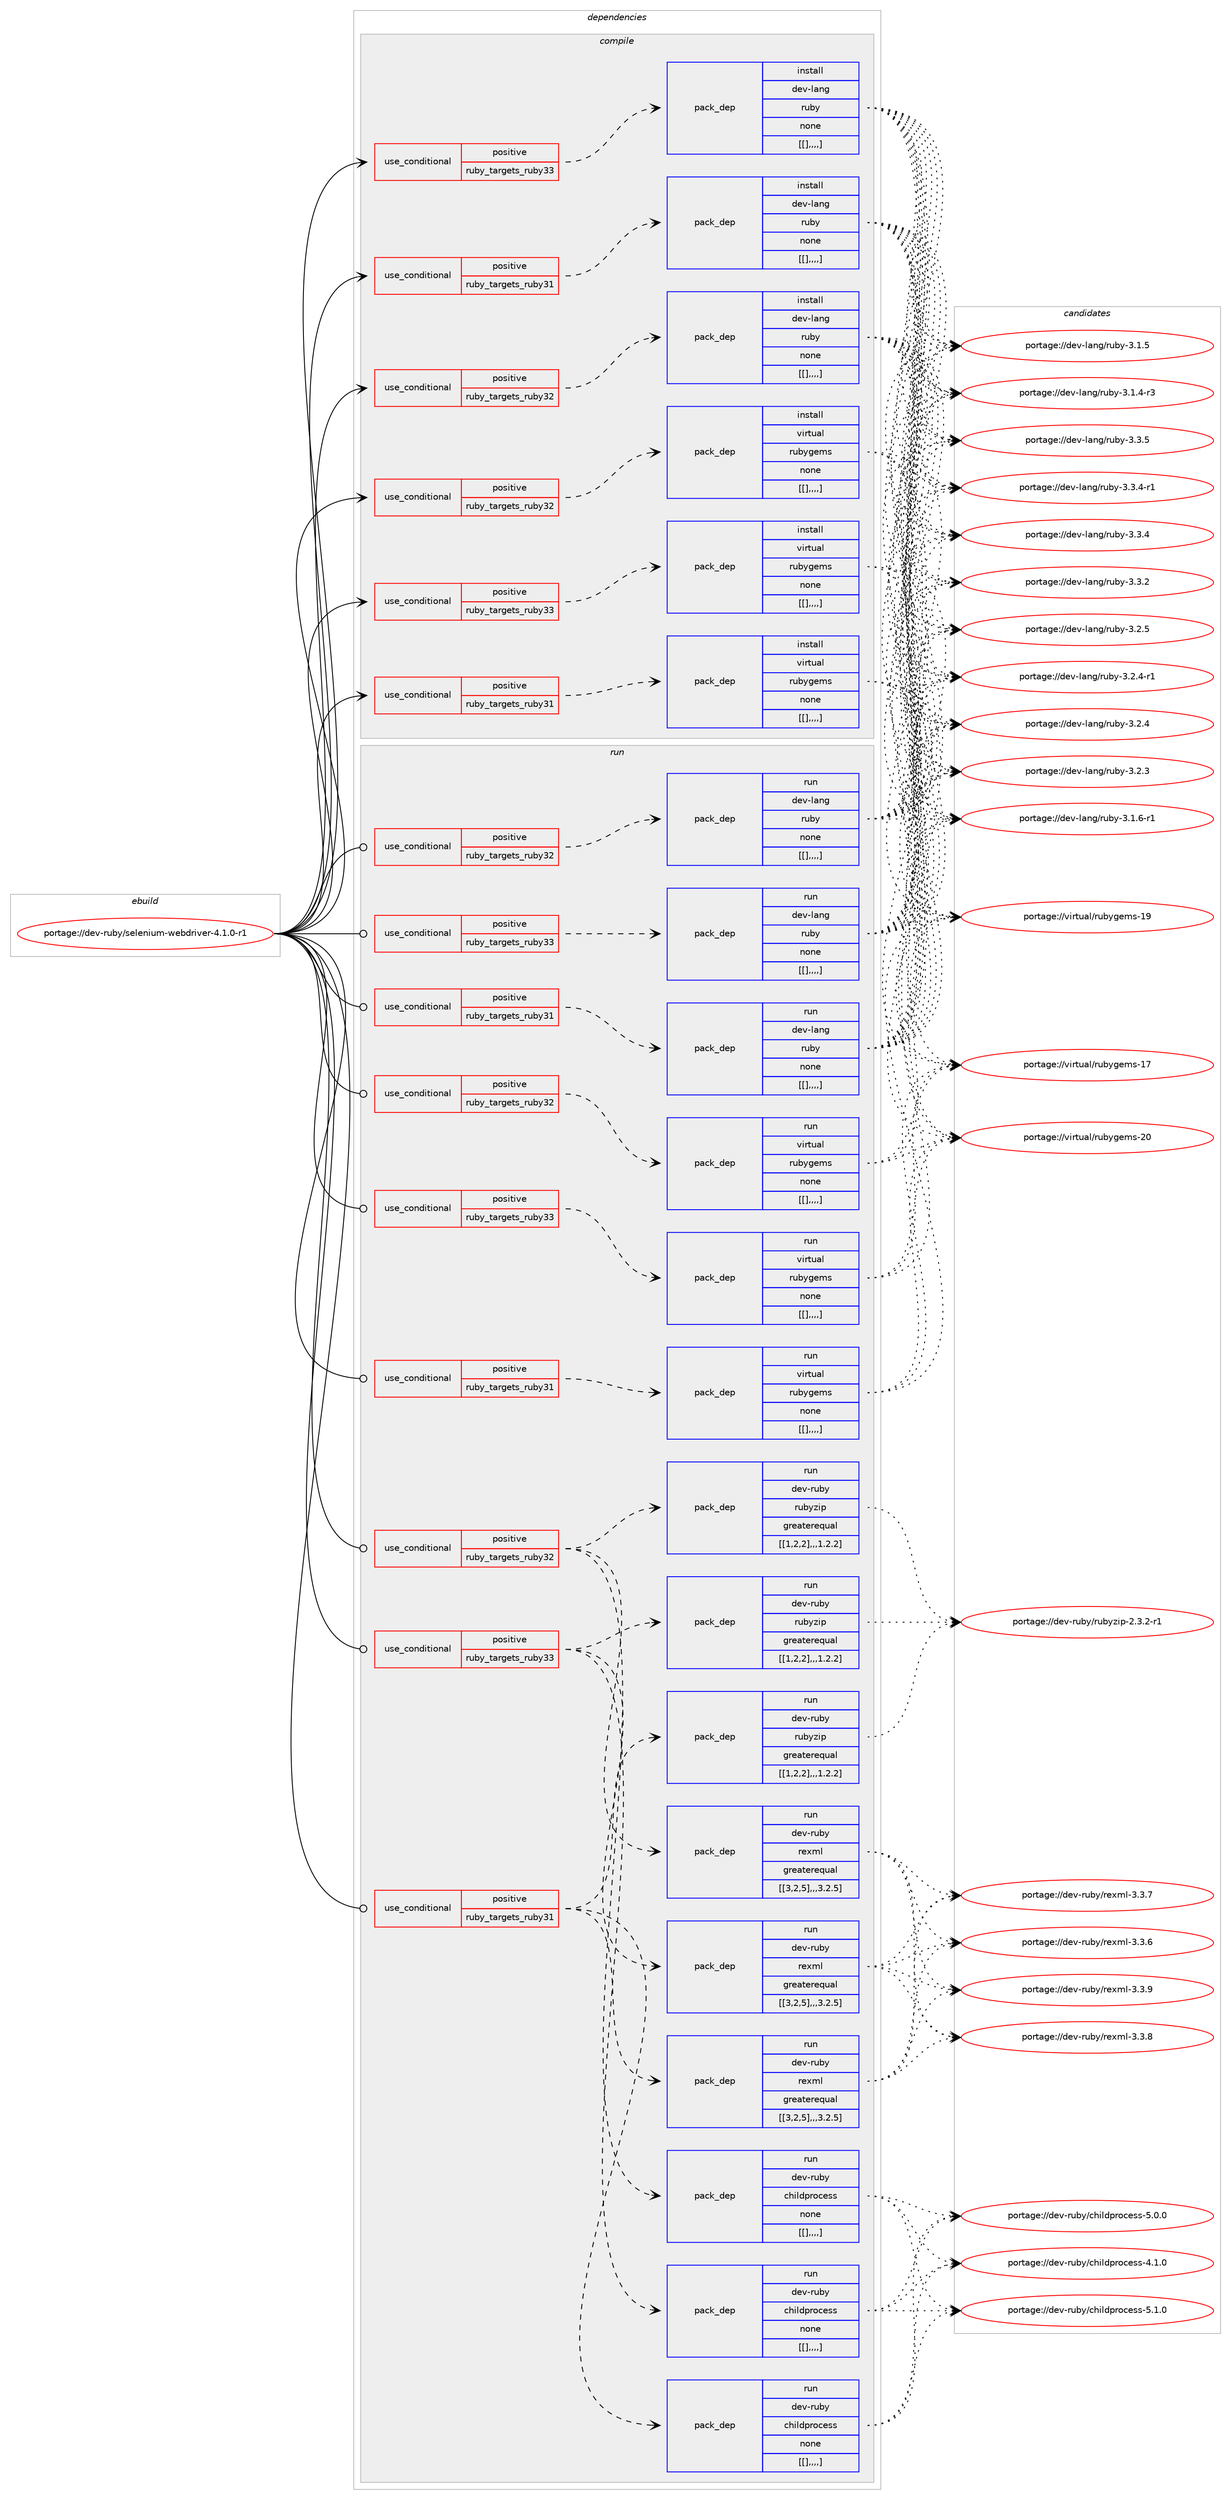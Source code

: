 digraph prolog {

# *************
# Graph options
# *************

newrank=true;
concentrate=true;
compound=true;
graph [rankdir=LR,fontname=Helvetica,fontsize=10,ranksep=1.5];#, ranksep=2.5, nodesep=0.2];
edge  [arrowhead=vee];
node  [fontname=Helvetica,fontsize=10];

# **********
# The ebuild
# **********

subgraph cluster_leftcol {
color=gray;
label=<<i>ebuild</i>>;
id [label="portage://dev-ruby/selenium-webdriver-4.1.0-r1", color=red, width=4, href="../dev-ruby/selenium-webdriver-4.1.0-r1.svg"];
}

# ****************
# The dependencies
# ****************

subgraph cluster_midcol {
color=gray;
label=<<i>dependencies</i>>;
subgraph cluster_compile {
fillcolor="#eeeeee";
style=filled;
label=<<i>compile</i>>;
subgraph cond60568 {
dependency213787 [label=<<TABLE BORDER="0" CELLBORDER="1" CELLSPACING="0" CELLPADDING="4"><TR><TD ROWSPAN="3" CELLPADDING="10">use_conditional</TD></TR><TR><TD>positive</TD></TR><TR><TD>ruby_targets_ruby31</TD></TR></TABLE>>, shape=none, color=red];
subgraph pack151719 {
dependency213815 [label=<<TABLE BORDER="0" CELLBORDER="1" CELLSPACING="0" CELLPADDING="4" WIDTH="220"><TR><TD ROWSPAN="6" CELLPADDING="30">pack_dep</TD></TR><TR><TD WIDTH="110">install</TD></TR><TR><TD>dev-lang</TD></TR><TR><TD>ruby</TD></TR><TR><TD>none</TD></TR><TR><TD>[[],,,,]</TD></TR></TABLE>>, shape=none, color=blue];
}
dependency213787:e -> dependency213815:w [weight=20,style="dashed",arrowhead="vee"];
}
id:e -> dependency213787:w [weight=20,style="solid",arrowhead="vee"];
subgraph cond60622 {
dependency213841 [label=<<TABLE BORDER="0" CELLBORDER="1" CELLSPACING="0" CELLPADDING="4"><TR><TD ROWSPAN="3" CELLPADDING="10">use_conditional</TD></TR><TR><TD>positive</TD></TR><TR><TD>ruby_targets_ruby31</TD></TR></TABLE>>, shape=none, color=red];
subgraph pack151753 {
dependency213873 [label=<<TABLE BORDER="0" CELLBORDER="1" CELLSPACING="0" CELLPADDING="4" WIDTH="220"><TR><TD ROWSPAN="6" CELLPADDING="30">pack_dep</TD></TR><TR><TD WIDTH="110">install</TD></TR><TR><TD>virtual</TD></TR><TR><TD>rubygems</TD></TR><TR><TD>none</TD></TR><TR><TD>[[],,,,]</TD></TR></TABLE>>, shape=none, color=blue];
}
dependency213841:e -> dependency213873:w [weight=20,style="dashed",arrowhead="vee"];
}
id:e -> dependency213841:w [weight=20,style="solid",arrowhead="vee"];
subgraph cond60663 {
dependency213917 [label=<<TABLE BORDER="0" CELLBORDER="1" CELLSPACING="0" CELLPADDING="4"><TR><TD ROWSPAN="3" CELLPADDING="10">use_conditional</TD></TR><TR><TD>positive</TD></TR><TR><TD>ruby_targets_ruby32</TD></TR></TABLE>>, shape=none, color=red];
subgraph pack151782 {
dependency213975 [label=<<TABLE BORDER="0" CELLBORDER="1" CELLSPACING="0" CELLPADDING="4" WIDTH="220"><TR><TD ROWSPAN="6" CELLPADDING="30">pack_dep</TD></TR><TR><TD WIDTH="110">install</TD></TR><TR><TD>dev-lang</TD></TR><TR><TD>ruby</TD></TR><TR><TD>none</TD></TR><TR><TD>[[],,,,]</TD></TR></TABLE>>, shape=none, color=blue];
}
dependency213917:e -> dependency213975:w [weight=20,style="dashed",arrowhead="vee"];
}
id:e -> dependency213917:w [weight=20,style="solid",arrowhead="vee"];
subgraph cond60693 {
dependency214028 [label=<<TABLE BORDER="0" CELLBORDER="1" CELLSPACING="0" CELLPADDING="4"><TR><TD ROWSPAN="3" CELLPADDING="10">use_conditional</TD></TR><TR><TD>positive</TD></TR><TR><TD>ruby_targets_ruby32</TD></TR></TABLE>>, shape=none, color=red];
subgraph pack151837 {
dependency214030 [label=<<TABLE BORDER="0" CELLBORDER="1" CELLSPACING="0" CELLPADDING="4" WIDTH="220"><TR><TD ROWSPAN="6" CELLPADDING="30">pack_dep</TD></TR><TR><TD WIDTH="110">install</TD></TR><TR><TD>virtual</TD></TR><TR><TD>rubygems</TD></TR><TR><TD>none</TD></TR><TR><TD>[[],,,,]</TD></TR></TABLE>>, shape=none, color=blue];
}
dependency214028:e -> dependency214030:w [weight=20,style="dashed",arrowhead="vee"];
}
id:e -> dependency214028:w [weight=20,style="solid",arrowhead="vee"];
subgraph cond60721 {
dependency214058 [label=<<TABLE BORDER="0" CELLBORDER="1" CELLSPACING="0" CELLPADDING="4"><TR><TD ROWSPAN="3" CELLPADDING="10">use_conditional</TD></TR><TR><TD>positive</TD></TR><TR><TD>ruby_targets_ruby33</TD></TR></TABLE>>, shape=none, color=red];
subgraph pack151866 {
dependency214127 [label=<<TABLE BORDER="0" CELLBORDER="1" CELLSPACING="0" CELLPADDING="4" WIDTH="220"><TR><TD ROWSPAN="6" CELLPADDING="30">pack_dep</TD></TR><TR><TD WIDTH="110">install</TD></TR><TR><TD>dev-lang</TD></TR><TR><TD>ruby</TD></TR><TR><TD>none</TD></TR><TR><TD>[[],,,,]</TD></TR></TABLE>>, shape=none, color=blue];
}
dependency214058:e -> dependency214127:w [weight=20,style="dashed",arrowhead="vee"];
}
id:e -> dependency214058:w [weight=20,style="solid",arrowhead="vee"];
subgraph cond60830 {
dependency214266 [label=<<TABLE BORDER="0" CELLBORDER="1" CELLSPACING="0" CELLPADDING="4"><TR><TD ROWSPAN="3" CELLPADDING="10">use_conditional</TD></TR><TR><TD>positive</TD></TR><TR><TD>ruby_targets_ruby33</TD></TR></TABLE>>, shape=none, color=red];
subgraph pack151999 {
dependency214327 [label=<<TABLE BORDER="0" CELLBORDER="1" CELLSPACING="0" CELLPADDING="4" WIDTH="220"><TR><TD ROWSPAN="6" CELLPADDING="30">pack_dep</TD></TR><TR><TD WIDTH="110">install</TD></TR><TR><TD>virtual</TD></TR><TR><TD>rubygems</TD></TR><TR><TD>none</TD></TR><TR><TD>[[],,,,]</TD></TR></TABLE>>, shape=none, color=blue];
}
dependency214266:e -> dependency214327:w [weight=20,style="dashed",arrowhead="vee"];
}
id:e -> dependency214266:w [weight=20,style="solid",arrowhead="vee"];
}
subgraph cluster_compileandrun {
fillcolor="#eeeeee";
style=filled;
label=<<i>compile and run</i>>;
}
subgraph cluster_run {
fillcolor="#eeeeee";
style=filled;
label=<<i>run</i>>;
subgraph cond60880 {
dependency214396 [label=<<TABLE BORDER="0" CELLBORDER="1" CELLSPACING="0" CELLPADDING="4"><TR><TD ROWSPAN="3" CELLPADDING="10">use_conditional</TD></TR><TR><TD>positive</TD></TR><TR><TD>ruby_targets_ruby31</TD></TR></TABLE>>, shape=none, color=red];
subgraph pack152055 {
dependency214510 [label=<<TABLE BORDER="0" CELLBORDER="1" CELLSPACING="0" CELLPADDING="4" WIDTH="220"><TR><TD ROWSPAN="6" CELLPADDING="30">pack_dep</TD></TR><TR><TD WIDTH="110">run</TD></TR><TR><TD>dev-lang</TD></TR><TR><TD>ruby</TD></TR><TR><TD>none</TD></TR><TR><TD>[[],,,,]</TD></TR></TABLE>>, shape=none, color=blue];
}
dependency214396:e -> dependency214510:w [weight=20,style="dashed",arrowhead="vee"];
}
id:e -> dependency214396:w [weight=20,style="solid",arrowhead="odot"];
subgraph cond60987 {
dependency214645 [label=<<TABLE BORDER="0" CELLBORDER="1" CELLSPACING="0" CELLPADDING="4"><TR><TD ROWSPAN="3" CELLPADDING="10">use_conditional</TD></TR><TR><TD>positive</TD></TR><TR><TD>ruby_targets_ruby31</TD></TR></TABLE>>, shape=none, color=red];
subgraph pack152220 {
dependency214727 [label=<<TABLE BORDER="0" CELLBORDER="1" CELLSPACING="0" CELLPADDING="4" WIDTH="220"><TR><TD ROWSPAN="6" CELLPADDING="30">pack_dep</TD></TR><TR><TD WIDTH="110">run</TD></TR><TR><TD>dev-ruby</TD></TR><TR><TD>childprocess</TD></TR><TR><TD>none</TD></TR><TR><TD>[[],,,,]</TD></TR></TABLE>>, shape=none, color=blue];
}
dependency214645:e -> dependency214727:w [weight=20,style="dashed",arrowhead="vee"];
subgraph pack152221 {
dependency214748 [label=<<TABLE BORDER="0" CELLBORDER="1" CELLSPACING="0" CELLPADDING="4" WIDTH="220"><TR><TD ROWSPAN="6" CELLPADDING="30">pack_dep</TD></TR><TR><TD WIDTH="110">run</TD></TR><TR><TD>dev-ruby</TD></TR><TR><TD>rexml</TD></TR><TR><TD>greaterequal</TD></TR><TR><TD>[[3,2,5],,,3.2.5]</TD></TR></TABLE>>, shape=none, color=blue];
}
dependency214645:e -> dependency214748:w [weight=20,style="dashed",arrowhead="vee"];
subgraph pack152237 {
dependency214778 [label=<<TABLE BORDER="0" CELLBORDER="1" CELLSPACING="0" CELLPADDING="4" WIDTH="220"><TR><TD ROWSPAN="6" CELLPADDING="30">pack_dep</TD></TR><TR><TD WIDTH="110">run</TD></TR><TR><TD>dev-ruby</TD></TR><TR><TD>rubyzip</TD></TR><TR><TD>greaterequal</TD></TR><TR><TD>[[1,2,2],,,1.2.2]</TD></TR></TABLE>>, shape=none, color=blue];
}
dependency214645:e -> dependency214778:w [weight=20,style="dashed",arrowhead="vee"];
}
id:e -> dependency214645:w [weight=20,style="solid",arrowhead="odot"];
subgraph cond61121 {
dependency214964 [label=<<TABLE BORDER="0" CELLBORDER="1" CELLSPACING="0" CELLPADDING="4"><TR><TD ROWSPAN="3" CELLPADDING="10">use_conditional</TD></TR><TR><TD>positive</TD></TR><TR><TD>ruby_targets_ruby31</TD></TR></TABLE>>, shape=none, color=red];
subgraph pack152367 {
dependency214984 [label=<<TABLE BORDER="0" CELLBORDER="1" CELLSPACING="0" CELLPADDING="4" WIDTH="220"><TR><TD ROWSPAN="6" CELLPADDING="30">pack_dep</TD></TR><TR><TD WIDTH="110">run</TD></TR><TR><TD>virtual</TD></TR><TR><TD>rubygems</TD></TR><TR><TD>none</TD></TR><TR><TD>[[],,,,]</TD></TR></TABLE>>, shape=none, color=blue];
}
dependency214964:e -> dependency214984:w [weight=20,style="dashed",arrowhead="vee"];
}
id:e -> dependency214964:w [weight=20,style="solid",arrowhead="odot"];
subgraph cond61145 {
dependency215029 [label=<<TABLE BORDER="0" CELLBORDER="1" CELLSPACING="0" CELLPADDING="4"><TR><TD ROWSPAN="3" CELLPADDING="10">use_conditional</TD></TR><TR><TD>positive</TD></TR><TR><TD>ruby_targets_ruby32</TD></TR></TABLE>>, shape=none, color=red];
subgraph pack152404 {
dependency215072 [label=<<TABLE BORDER="0" CELLBORDER="1" CELLSPACING="0" CELLPADDING="4" WIDTH="220"><TR><TD ROWSPAN="6" CELLPADDING="30">pack_dep</TD></TR><TR><TD WIDTH="110">run</TD></TR><TR><TD>dev-lang</TD></TR><TR><TD>ruby</TD></TR><TR><TD>none</TD></TR><TR><TD>[[],,,,]</TD></TR></TABLE>>, shape=none, color=blue];
}
dependency215029:e -> dependency215072:w [weight=20,style="dashed",arrowhead="vee"];
}
id:e -> dependency215029:w [weight=20,style="solid",arrowhead="odot"];
subgraph cond61191 {
dependency215130 [label=<<TABLE BORDER="0" CELLBORDER="1" CELLSPACING="0" CELLPADDING="4"><TR><TD ROWSPAN="3" CELLPADDING="10">use_conditional</TD></TR><TR><TD>positive</TD></TR><TR><TD>ruby_targets_ruby32</TD></TR></TABLE>>, shape=none, color=red];
subgraph pack152443 {
dependency215234 [label=<<TABLE BORDER="0" CELLBORDER="1" CELLSPACING="0" CELLPADDING="4" WIDTH="220"><TR><TD ROWSPAN="6" CELLPADDING="30">pack_dep</TD></TR><TR><TD WIDTH="110">run</TD></TR><TR><TD>dev-ruby</TD></TR><TR><TD>childprocess</TD></TR><TR><TD>none</TD></TR><TR><TD>[[],,,,]</TD></TR></TABLE>>, shape=none, color=blue];
}
dependency215130:e -> dependency215234:w [weight=20,style="dashed",arrowhead="vee"];
subgraph pack152501 {
dependency215236 [label=<<TABLE BORDER="0" CELLBORDER="1" CELLSPACING="0" CELLPADDING="4" WIDTH="220"><TR><TD ROWSPAN="6" CELLPADDING="30">pack_dep</TD></TR><TR><TD WIDTH="110">run</TD></TR><TR><TD>dev-ruby</TD></TR><TR><TD>rexml</TD></TR><TR><TD>greaterequal</TD></TR><TR><TD>[[3,2,5],,,3.2.5]</TD></TR></TABLE>>, shape=none, color=blue];
}
dependency215130:e -> dependency215236:w [weight=20,style="dashed",arrowhead="vee"];
subgraph pack152503 {
dependency215269 [label=<<TABLE BORDER="0" CELLBORDER="1" CELLSPACING="0" CELLPADDING="4" WIDTH="220"><TR><TD ROWSPAN="6" CELLPADDING="30">pack_dep</TD></TR><TR><TD WIDTH="110">run</TD></TR><TR><TD>dev-ruby</TD></TR><TR><TD>rubyzip</TD></TR><TR><TD>greaterequal</TD></TR><TR><TD>[[1,2,2],,,1.2.2]</TD></TR></TABLE>>, shape=none, color=blue];
}
dependency215130:e -> dependency215269:w [weight=20,style="dashed",arrowhead="vee"];
}
id:e -> dependency215130:w [weight=20,style="solid",arrowhead="odot"];
subgraph cond61280 {
dependency215308 [label=<<TABLE BORDER="0" CELLBORDER="1" CELLSPACING="0" CELLPADDING="4"><TR><TD ROWSPAN="3" CELLPADDING="10">use_conditional</TD></TR><TR><TD>positive</TD></TR><TR><TD>ruby_targets_ruby32</TD></TR></TABLE>>, shape=none, color=red];
subgraph pack152546 {
dependency215341 [label=<<TABLE BORDER="0" CELLBORDER="1" CELLSPACING="0" CELLPADDING="4" WIDTH="220"><TR><TD ROWSPAN="6" CELLPADDING="30">pack_dep</TD></TR><TR><TD WIDTH="110">run</TD></TR><TR><TD>virtual</TD></TR><TR><TD>rubygems</TD></TR><TR><TD>none</TD></TR><TR><TD>[[],,,,]</TD></TR></TABLE>>, shape=none, color=blue];
}
dependency215308:e -> dependency215341:w [weight=20,style="dashed",arrowhead="vee"];
}
id:e -> dependency215308:w [weight=20,style="solid",arrowhead="odot"];
subgraph cond61315 {
dependency215410 [label=<<TABLE BORDER="0" CELLBORDER="1" CELLSPACING="0" CELLPADDING="4"><TR><TD ROWSPAN="3" CELLPADDING="10">use_conditional</TD></TR><TR><TD>positive</TD></TR><TR><TD>ruby_targets_ruby33</TD></TR></TABLE>>, shape=none, color=red];
subgraph pack152609 {
dependency215430 [label=<<TABLE BORDER="0" CELLBORDER="1" CELLSPACING="0" CELLPADDING="4" WIDTH="220"><TR><TD ROWSPAN="6" CELLPADDING="30">pack_dep</TD></TR><TR><TD WIDTH="110">run</TD></TR><TR><TD>dev-lang</TD></TR><TR><TD>ruby</TD></TR><TR><TD>none</TD></TR><TR><TD>[[],,,,]</TD></TR></TABLE>>, shape=none, color=blue];
}
dependency215410:e -> dependency215430:w [weight=20,style="dashed",arrowhead="vee"];
}
id:e -> dependency215410:w [weight=20,style="solid",arrowhead="odot"];
subgraph cond61357 {
dependency215479 [label=<<TABLE BORDER="0" CELLBORDER="1" CELLSPACING="0" CELLPADDING="4"><TR><TD ROWSPAN="3" CELLPADDING="10">use_conditional</TD></TR><TR><TD>positive</TD></TR><TR><TD>ruby_targets_ruby33</TD></TR></TABLE>>, shape=none, color=red];
subgraph pack152635 {
dependency215498 [label=<<TABLE BORDER="0" CELLBORDER="1" CELLSPACING="0" CELLPADDING="4" WIDTH="220"><TR><TD ROWSPAN="6" CELLPADDING="30">pack_dep</TD></TR><TR><TD WIDTH="110">run</TD></TR><TR><TD>dev-ruby</TD></TR><TR><TD>childprocess</TD></TR><TR><TD>none</TD></TR><TR><TD>[[],,,,]</TD></TR></TABLE>>, shape=none, color=blue];
}
dependency215479:e -> dependency215498:w [weight=20,style="dashed",arrowhead="vee"];
subgraph pack152666 {
dependency215559 [label=<<TABLE BORDER="0" CELLBORDER="1" CELLSPACING="0" CELLPADDING="4" WIDTH="220"><TR><TD ROWSPAN="6" CELLPADDING="30">pack_dep</TD></TR><TR><TD WIDTH="110">run</TD></TR><TR><TD>dev-ruby</TD></TR><TR><TD>rexml</TD></TR><TR><TD>greaterequal</TD></TR><TR><TD>[[3,2,5],,,3.2.5]</TD></TR></TABLE>>, shape=none, color=blue];
}
dependency215479:e -> dependency215559:w [weight=20,style="dashed",arrowhead="vee"];
subgraph pack152684 {
dependency215620 [label=<<TABLE BORDER="0" CELLBORDER="1" CELLSPACING="0" CELLPADDING="4" WIDTH="220"><TR><TD ROWSPAN="6" CELLPADDING="30">pack_dep</TD></TR><TR><TD WIDTH="110">run</TD></TR><TR><TD>dev-ruby</TD></TR><TR><TD>rubyzip</TD></TR><TR><TD>greaterequal</TD></TR><TR><TD>[[1,2,2],,,1.2.2]</TD></TR></TABLE>>, shape=none, color=blue];
}
dependency215479:e -> dependency215620:w [weight=20,style="dashed",arrowhead="vee"];
}
id:e -> dependency215479:w [weight=20,style="solid",arrowhead="odot"];
subgraph cond61428 {
dependency215627 [label=<<TABLE BORDER="0" CELLBORDER="1" CELLSPACING="0" CELLPADDING="4"><TR><TD ROWSPAN="3" CELLPADDING="10">use_conditional</TD></TR><TR><TD>positive</TD></TR><TR><TD>ruby_targets_ruby33</TD></TR></TABLE>>, shape=none, color=red];
subgraph pack152718 {
dependency215630 [label=<<TABLE BORDER="0" CELLBORDER="1" CELLSPACING="0" CELLPADDING="4" WIDTH="220"><TR><TD ROWSPAN="6" CELLPADDING="30">pack_dep</TD></TR><TR><TD WIDTH="110">run</TD></TR><TR><TD>virtual</TD></TR><TR><TD>rubygems</TD></TR><TR><TD>none</TD></TR><TR><TD>[[],,,,]</TD></TR></TABLE>>, shape=none, color=blue];
}
dependency215627:e -> dependency215630:w [weight=20,style="dashed",arrowhead="vee"];
}
id:e -> dependency215627:w [weight=20,style="solid",arrowhead="odot"];
}
}

# **************
# The candidates
# **************

subgraph cluster_choices {
rank=same;
color=gray;
label=<<i>candidates</i>>;

subgraph choice152293 {
color=black;
nodesep=1;
choice10010111845108971101034711411798121455146514653 [label="portage://dev-lang/ruby-3.3.5", color=red, width=4,href="../dev-lang/ruby-3.3.5.svg"];
choice100101118451089711010347114117981214551465146524511449 [label="portage://dev-lang/ruby-3.3.4-r1", color=red, width=4,href="../dev-lang/ruby-3.3.4-r1.svg"];
choice10010111845108971101034711411798121455146514652 [label="portage://dev-lang/ruby-3.3.4", color=red, width=4,href="../dev-lang/ruby-3.3.4.svg"];
choice10010111845108971101034711411798121455146514650 [label="portage://dev-lang/ruby-3.3.2", color=red, width=4,href="../dev-lang/ruby-3.3.2.svg"];
choice10010111845108971101034711411798121455146504653 [label="portage://dev-lang/ruby-3.2.5", color=red, width=4,href="../dev-lang/ruby-3.2.5.svg"];
choice100101118451089711010347114117981214551465046524511449 [label="portage://dev-lang/ruby-3.2.4-r1", color=red, width=4,href="../dev-lang/ruby-3.2.4-r1.svg"];
choice10010111845108971101034711411798121455146504652 [label="portage://dev-lang/ruby-3.2.4", color=red, width=4,href="../dev-lang/ruby-3.2.4.svg"];
choice10010111845108971101034711411798121455146504651 [label="portage://dev-lang/ruby-3.2.3", color=red, width=4,href="../dev-lang/ruby-3.2.3.svg"];
choice100101118451089711010347114117981214551464946544511449 [label="portage://dev-lang/ruby-3.1.6-r1", color=red, width=4,href="../dev-lang/ruby-3.1.6-r1.svg"];
choice10010111845108971101034711411798121455146494653 [label="portage://dev-lang/ruby-3.1.5", color=red, width=4,href="../dev-lang/ruby-3.1.5.svg"];
choice100101118451089711010347114117981214551464946524511451 [label="portage://dev-lang/ruby-3.1.4-r3", color=red, width=4,href="../dev-lang/ruby-3.1.4-r3.svg"];
dependency213815:e -> choice10010111845108971101034711411798121455146514653:w [style=dotted,weight="100"];
dependency213815:e -> choice100101118451089711010347114117981214551465146524511449:w [style=dotted,weight="100"];
dependency213815:e -> choice10010111845108971101034711411798121455146514652:w [style=dotted,weight="100"];
dependency213815:e -> choice10010111845108971101034711411798121455146514650:w [style=dotted,weight="100"];
dependency213815:e -> choice10010111845108971101034711411798121455146504653:w [style=dotted,weight="100"];
dependency213815:e -> choice100101118451089711010347114117981214551465046524511449:w [style=dotted,weight="100"];
dependency213815:e -> choice10010111845108971101034711411798121455146504652:w [style=dotted,weight="100"];
dependency213815:e -> choice10010111845108971101034711411798121455146504651:w [style=dotted,weight="100"];
dependency213815:e -> choice100101118451089711010347114117981214551464946544511449:w [style=dotted,weight="100"];
dependency213815:e -> choice10010111845108971101034711411798121455146494653:w [style=dotted,weight="100"];
dependency213815:e -> choice100101118451089711010347114117981214551464946524511451:w [style=dotted,weight="100"];
}
subgraph choice152324 {
color=black;
nodesep=1;
choice118105114116117971084711411798121103101109115455048 [label="portage://virtual/rubygems-20", color=red, width=4,href="../virtual/rubygems-20.svg"];
choice118105114116117971084711411798121103101109115454957 [label="portage://virtual/rubygems-19", color=red, width=4,href="../virtual/rubygems-19.svg"];
choice118105114116117971084711411798121103101109115454955 [label="portage://virtual/rubygems-17", color=red, width=4,href="../virtual/rubygems-17.svg"];
dependency213873:e -> choice118105114116117971084711411798121103101109115455048:w [style=dotted,weight="100"];
dependency213873:e -> choice118105114116117971084711411798121103101109115454957:w [style=dotted,weight="100"];
dependency213873:e -> choice118105114116117971084711411798121103101109115454955:w [style=dotted,weight="100"];
}
subgraph choice152356 {
color=black;
nodesep=1;
choice10010111845108971101034711411798121455146514653 [label="portage://dev-lang/ruby-3.3.5", color=red, width=4,href="../dev-lang/ruby-3.3.5.svg"];
choice100101118451089711010347114117981214551465146524511449 [label="portage://dev-lang/ruby-3.3.4-r1", color=red, width=4,href="../dev-lang/ruby-3.3.4-r1.svg"];
choice10010111845108971101034711411798121455146514652 [label="portage://dev-lang/ruby-3.3.4", color=red, width=4,href="../dev-lang/ruby-3.3.4.svg"];
choice10010111845108971101034711411798121455146514650 [label="portage://dev-lang/ruby-3.3.2", color=red, width=4,href="../dev-lang/ruby-3.3.2.svg"];
choice10010111845108971101034711411798121455146504653 [label="portage://dev-lang/ruby-3.2.5", color=red, width=4,href="../dev-lang/ruby-3.2.5.svg"];
choice100101118451089711010347114117981214551465046524511449 [label="portage://dev-lang/ruby-3.2.4-r1", color=red, width=4,href="../dev-lang/ruby-3.2.4-r1.svg"];
choice10010111845108971101034711411798121455146504652 [label="portage://dev-lang/ruby-3.2.4", color=red, width=4,href="../dev-lang/ruby-3.2.4.svg"];
choice10010111845108971101034711411798121455146504651 [label="portage://dev-lang/ruby-3.2.3", color=red, width=4,href="../dev-lang/ruby-3.2.3.svg"];
choice100101118451089711010347114117981214551464946544511449 [label="portage://dev-lang/ruby-3.1.6-r1", color=red, width=4,href="../dev-lang/ruby-3.1.6-r1.svg"];
choice10010111845108971101034711411798121455146494653 [label="portage://dev-lang/ruby-3.1.5", color=red, width=4,href="../dev-lang/ruby-3.1.5.svg"];
choice100101118451089711010347114117981214551464946524511451 [label="portage://dev-lang/ruby-3.1.4-r3", color=red, width=4,href="../dev-lang/ruby-3.1.4-r3.svg"];
dependency213975:e -> choice10010111845108971101034711411798121455146514653:w [style=dotted,weight="100"];
dependency213975:e -> choice100101118451089711010347114117981214551465146524511449:w [style=dotted,weight="100"];
dependency213975:e -> choice10010111845108971101034711411798121455146514652:w [style=dotted,weight="100"];
dependency213975:e -> choice10010111845108971101034711411798121455146514650:w [style=dotted,weight="100"];
dependency213975:e -> choice10010111845108971101034711411798121455146504653:w [style=dotted,weight="100"];
dependency213975:e -> choice100101118451089711010347114117981214551465046524511449:w [style=dotted,weight="100"];
dependency213975:e -> choice10010111845108971101034711411798121455146504652:w [style=dotted,weight="100"];
dependency213975:e -> choice10010111845108971101034711411798121455146504651:w [style=dotted,weight="100"];
dependency213975:e -> choice100101118451089711010347114117981214551464946544511449:w [style=dotted,weight="100"];
dependency213975:e -> choice10010111845108971101034711411798121455146494653:w [style=dotted,weight="100"];
dependency213975:e -> choice100101118451089711010347114117981214551464946524511451:w [style=dotted,weight="100"];
}
subgraph choice152394 {
color=black;
nodesep=1;
choice118105114116117971084711411798121103101109115455048 [label="portage://virtual/rubygems-20", color=red, width=4,href="../virtual/rubygems-20.svg"];
choice118105114116117971084711411798121103101109115454957 [label="portage://virtual/rubygems-19", color=red, width=4,href="../virtual/rubygems-19.svg"];
choice118105114116117971084711411798121103101109115454955 [label="portage://virtual/rubygems-17", color=red, width=4,href="../virtual/rubygems-17.svg"];
dependency214030:e -> choice118105114116117971084711411798121103101109115455048:w [style=dotted,weight="100"];
dependency214030:e -> choice118105114116117971084711411798121103101109115454957:w [style=dotted,weight="100"];
dependency214030:e -> choice118105114116117971084711411798121103101109115454955:w [style=dotted,weight="100"];
}
subgraph choice152396 {
color=black;
nodesep=1;
choice10010111845108971101034711411798121455146514653 [label="portage://dev-lang/ruby-3.3.5", color=red, width=4,href="../dev-lang/ruby-3.3.5.svg"];
choice100101118451089711010347114117981214551465146524511449 [label="portage://dev-lang/ruby-3.3.4-r1", color=red, width=4,href="../dev-lang/ruby-3.3.4-r1.svg"];
choice10010111845108971101034711411798121455146514652 [label="portage://dev-lang/ruby-3.3.4", color=red, width=4,href="../dev-lang/ruby-3.3.4.svg"];
choice10010111845108971101034711411798121455146514650 [label="portage://dev-lang/ruby-3.3.2", color=red, width=4,href="../dev-lang/ruby-3.3.2.svg"];
choice10010111845108971101034711411798121455146504653 [label="portage://dev-lang/ruby-3.2.5", color=red, width=4,href="../dev-lang/ruby-3.2.5.svg"];
choice100101118451089711010347114117981214551465046524511449 [label="portage://dev-lang/ruby-3.2.4-r1", color=red, width=4,href="../dev-lang/ruby-3.2.4-r1.svg"];
choice10010111845108971101034711411798121455146504652 [label="portage://dev-lang/ruby-3.2.4", color=red, width=4,href="../dev-lang/ruby-3.2.4.svg"];
choice10010111845108971101034711411798121455146504651 [label="portage://dev-lang/ruby-3.2.3", color=red, width=4,href="../dev-lang/ruby-3.2.3.svg"];
choice100101118451089711010347114117981214551464946544511449 [label="portage://dev-lang/ruby-3.1.6-r1", color=red, width=4,href="../dev-lang/ruby-3.1.6-r1.svg"];
choice10010111845108971101034711411798121455146494653 [label="portage://dev-lang/ruby-3.1.5", color=red, width=4,href="../dev-lang/ruby-3.1.5.svg"];
choice100101118451089711010347114117981214551464946524511451 [label="portage://dev-lang/ruby-3.1.4-r3", color=red, width=4,href="../dev-lang/ruby-3.1.4-r3.svg"];
dependency214127:e -> choice10010111845108971101034711411798121455146514653:w [style=dotted,weight="100"];
dependency214127:e -> choice100101118451089711010347114117981214551465146524511449:w [style=dotted,weight="100"];
dependency214127:e -> choice10010111845108971101034711411798121455146514652:w [style=dotted,weight="100"];
dependency214127:e -> choice10010111845108971101034711411798121455146514650:w [style=dotted,weight="100"];
dependency214127:e -> choice10010111845108971101034711411798121455146504653:w [style=dotted,weight="100"];
dependency214127:e -> choice100101118451089711010347114117981214551465046524511449:w [style=dotted,weight="100"];
dependency214127:e -> choice10010111845108971101034711411798121455146504652:w [style=dotted,weight="100"];
dependency214127:e -> choice10010111845108971101034711411798121455146504651:w [style=dotted,weight="100"];
dependency214127:e -> choice100101118451089711010347114117981214551464946544511449:w [style=dotted,weight="100"];
dependency214127:e -> choice10010111845108971101034711411798121455146494653:w [style=dotted,weight="100"];
dependency214127:e -> choice100101118451089711010347114117981214551464946524511451:w [style=dotted,weight="100"];
}
subgraph choice152405 {
color=black;
nodesep=1;
choice118105114116117971084711411798121103101109115455048 [label="portage://virtual/rubygems-20", color=red, width=4,href="../virtual/rubygems-20.svg"];
choice118105114116117971084711411798121103101109115454957 [label="portage://virtual/rubygems-19", color=red, width=4,href="../virtual/rubygems-19.svg"];
choice118105114116117971084711411798121103101109115454955 [label="portage://virtual/rubygems-17", color=red, width=4,href="../virtual/rubygems-17.svg"];
dependency214327:e -> choice118105114116117971084711411798121103101109115455048:w [style=dotted,weight="100"];
dependency214327:e -> choice118105114116117971084711411798121103101109115454957:w [style=dotted,weight="100"];
dependency214327:e -> choice118105114116117971084711411798121103101109115454955:w [style=dotted,weight="100"];
}
subgraph choice152419 {
color=black;
nodesep=1;
choice10010111845108971101034711411798121455146514653 [label="portage://dev-lang/ruby-3.3.5", color=red, width=4,href="../dev-lang/ruby-3.3.5.svg"];
choice100101118451089711010347114117981214551465146524511449 [label="portage://dev-lang/ruby-3.3.4-r1", color=red, width=4,href="../dev-lang/ruby-3.3.4-r1.svg"];
choice10010111845108971101034711411798121455146514652 [label="portage://dev-lang/ruby-3.3.4", color=red, width=4,href="../dev-lang/ruby-3.3.4.svg"];
choice10010111845108971101034711411798121455146514650 [label="portage://dev-lang/ruby-3.3.2", color=red, width=4,href="../dev-lang/ruby-3.3.2.svg"];
choice10010111845108971101034711411798121455146504653 [label="portage://dev-lang/ruby-3.2.5", color=red, width=4,href="../dev-lang/ruby-3.2.5.svg"];
choice100101118451089711010347114117981214551465046524511449 [label="portage://dev-lang/ruby-3.2.4-r1", color=red, width=4,href="../dev-lang/ruby-3.2.4-r1.svg"];
choice10010111845108971101034711411798121455146504652 [label="portage://dev-lang/ruby-3.2.4", color=red, width=4,href="../dev-lang/ruby-3.2.4.svg"];
choice10010111845108971101034711411798121455146504651 [label="portage://dev-lang/ruby-3.2.3", color=red, width=4,href="../dev-lang/ruby-3.2.3.svg"];
choice100101118451089711010347114117981214551464946544511449 [label="portage://dev-lang/ruby-3.1.6-r1", color=red, width=4,href="../dev-lang/ruby-3.1.6-r1.svg"];
choice10010111845108971101034711411798121455146494653 [label="portage://dev-lang/ruby-3.1.5", color=red, width=4,href="../dev-lang/ruby-3.1.5.svg"];
choice100101118451089711010347114117981214551464946524511451 [label="portage://dev-lang/ruby-3.1.4-r3", color=red, width=4,href="../dev-lang/ruby-3.1.4-r3.svg"];
dependency214510:e -> choice10010111845108971101034711411798121455146514653:w [style=dotted,weight="100"];
dependency214510:e -> choice100101118451089711010347114117981214551465146524511449:w [style=dotted,weight="100"];
dependency214510:e -> choice10010111845108971101034711411798121455146514652:w [style=dotted,weight="100"];
dependency214510:e -> choice10010111845108971101034711411798121455146514650:w [style=dotted,weight="100"];
dependency214510:e -> choice10010111845108971101034711411798121455146504653:w [style=dotted,weight="100"];
dependency214510:e -> choice100101118451089711010347114117981214551465046524511449:w [style=dotted,weight="100"];
dependency214510:e -> choice10010111845108971101034711411798121455146504652:w [style=dotted,weight="100"];
dependency214510:e -> choice10010111845108971101034711411798121455146504651:w [style=dotted,weight="100"];
dependency214510:e -> choice100101118451089711010347114117981214551464946544511449:w [style=dotted,weight="100"];
dependency214510:e -> choice10010111845108971101034711411798121455146494653:w [style=dotted,weight="100"];
dependency214510:e -> choice100101118451089711010347114117981214551464946524511451:w [style=dotted,weight="100"];
}
subgraph choice152429 {
color=black;
nodesep=1;
choice1001011184511411798121479910410510810011211411199101115115455346494648 [label="portage://dev-ruby/childprocess-5.1.0", color=red, width=4,href="../dev-ruby/childprocess-5.1.0.svg"];
choice1001011184511411798121479910410510810011211411199101115115455346484648 [label="portage://dev-ruby/childprocess-5.0.0", color=red, width=4,href="../dev-ruby/childprocess-5.0.0.svg"];
choice1001011184511411798121479910410510810011211411199101115115455246494648 [label="portage://dev-ruby/childprocess-4.1.0", color=red, width=4,href="../dev-ruby/childprocess-4.1.0.svg"];
dependency214727:e -> choice1001011184511411798121479910410510810011211411199101115115455346494648:w [style=dotted,weight="100"];
dependency214727:e -> choice1001011184511411798121479910410510810011211411199101115115455346484648:w [style=dotted,weight="100"];
dependency214727:e -> choice1001011184511411798121479910410510810011211411199101115115455246494648:w [style=dotted,weight="100"];
}
subgraph choice152477 {
color=black;
nodesep=1;
choice100101118451141179812147114101120109108455146514657 [label="portage://dev-ruby/rexml-3.3.9", color=red, width=4,href="../dev-ruby/rexml-3.3.9.svg"];
choice100101118451141179812147114101120109108455146514656 [label="portage://dev-ruby/rexml-3.3.8", color=red, width=4,href="../dev-ruby/rexml-3.3.8.svg"];
choice100101118451141179812147114101120109108455146514655 [label="portage://dev-ruby/rexml-3.3.7", color=red, width=4,href="../dev-ruby/rexml-3.3.7.svg"];
choice100101118451141179812147114101120109108455146514654 [label="portage://dev-ruby/rexml-3.3.6", color=red, width=4,href="../dev-ruby/rexml-3.3.6.svg"];
dependency214748:e -> choice100101118451141179812147114101120109108455146514657:w [style=dotted,weight="100"];
dependency214748:e -> choice100101118451141179812147114101120109108455146514656:w [style=dotted,weight="100"];
dependency214748:e -> choice100101118451141179812147114101120109108455146514655:w [style=dotted,weight="100"];
dependency214748:e -> choice100101118451141179812147114101120109108455146514654:w [style=dotted,weight="100"];
}
subgraph choice152480 {
color=black;
nodesep=1;
choice100101118451141179812147114117981211221051124550465146504511449 [label="portage://dev-ruby/rubyzip-2.3.2-r1", color=red, width=4,href="../dev-ruby/rubyzip-2.3.2-r1.svg"];
dependency214778:e -> choice100101118451141179812147114117981211221051124550465146504511449:w [style=dotted,weight="100"];
}
subgraph choice152502 {
color=black;
nodesep=1;
choice118105114116117971084711411798121103101109115455048 [label="portage://virtual/rubygems-20", color=red, width=4,href="../virtual/rubygems-20.svg"];
choice118105114116117971084711411798121103101109115454957 [label="portage://virtual/rubygems-19", color=red, width=4,href="../virtual/rubygems-19.svg"];
choice118105114116117971084711411798121103101109115454955 [label="portage://virtual/rubygems-17", color=red, width=4,href="../virtual/rubygems-17.svg"];
dependency214984:e -> choice118105114116117971084711411798121103101109115455048:w [style=dotted,weight="100"];
dependency214984:e -> choice118105114116117971084711411798121103101109115454957:w [style=dotted,weight="100"];
dependency214984:e -> choice118105114116117971084711411798121103101109115454955:w [style=dotted,weight="100"];
}
subgraph choice152509 {
color=black;
nodesep=1;
choice10010111845108971101034711411798121455146514653 [label="portage://dev-lang/ruby-3.3.5", color=red, width=4,href="../dev-lang/ruby-3.3.5.svg"];
choice100101118451089711010347114117981214551465146524511449 [label="portage://dev-lang/ruby-3.3.4-r1", color=red, width=4,href="../dev-lang/ruby-3.3.4-r1.svg"];
choice10010111845108971101034711411798121455146514652 [label="portage://dev-lang/ruby-3.3.4", color=red, width=4,href="../dev-lang/ruby-3.3.4.svg"];
choice10010111845108971101034711411798121455146514650 [label="portage://dev-lang/ruby-3.3.2", color=red, width=4,href="../dev-lang/ruby-3.3.2.svg"];
choice10010111845108971101034711411798121455146504653 [label="portage://dev-lang/ruby-3.2.5", color=red, width=4,href="../dev-lang/ruby-3.2.5.svg"];
choice100101118451089711010347114117981214551465046524511449 [label="portage://dev-lang/ruby-3.2.4-r1", color=red, width=4,href="../dev-lang/ruby-3.2.4-r1.svg"];
choice10010111845108971101034711411798121455146504652 [label="portage://dev-lang/ruby-3.2.4", color=red, width=4,href="../dev-lang/ruby-3.2.4.svg"];
choice10010111845108971101034711411798121455146504651 [label="portage://dev-lang/ruby-3.2.3", color=red, width=4,href="../dev-lang/ruby-3.2.3.svg"];
choice100101118451089711010347114117981214551464946544511449 [label="portage://dev-lang/ruby-3.1.6-r1", color=red, width=4,href="../dev-lang/ruby-3.1.6-r1.svg"];
choice10010111845108971101034711411798121455146494653 [label="portage://dev-lang/ruby-3.1.5", color=red, width=4,href="../dev-lang/ruby-3.1.5.svg"];
choice100101118451089711010347114117981214551464946524511451 [label="portage://dev-lang/ruby-3.1.4-r3", color=red, width=4,href="../dev-lang/ruby-3.1.4-r3.svg"];
dependency215072:e -> choice10010111845108971101034711411798121455146514653:w [style=dotted,weight="100"];
dependency215072:e -> choice100101118451089711010347114117981214551465146524511449:w [style=dotted,weight="100"];
dependency215072:e -> choice10010111845108971101034711411798121455146514652:w [style=dotted,weight="100"];
dependency215072:e -> choice10010111845108971101034711411798121455146514650:w [style=dotted,weight="100"];
dependency215072:e -> choice10010111845108971101034711411798121455146504653:w [style=dotted,weight="100"];
dependency215072:e -> choice100101118451089711010347114117981214551465046524511449:w [style=dotted,weight="100"];
dependency215072:e -> choice10010111845108971101034711411798121455146504652:w [style=dotted,weight="100"];
dependency215072:e -> choice10010111845108971101034711411798121455146504651:w [style=dotted,weight="100"];
dependency215072:e -> choice100101118451089711010347114117981214551464946544511449:w [style=dotted,weight="100"];
dependency215072:e -> choice10010111845108971101034711411798121455146494653:w [style=dotted,weight="100"];
dependency215072:e -> choice100101118451089711010347114117981214551464946524511451:w [style=dotted,weight="100"];
}
subgraph choice152543 {
color=black;
nodesep=1;
choice1001011184511411798121479910410510810011211411199101115115455346494648 [label="portage://dev-ruby/childprocess-5.1.0", color=red, width=4,href="../dev-ruby/childprocess-5.1.0.svg"];
choice1001011184511411798121479910410510810011211411199101115115455346484648 [label="portage://dev-ruby/childprocess-5.0.0", color=red, width=4,href="../dev-ruby/childprocess-5.0.0.svg"];
choice1001011184511411798121479910410510810011211411199101115115455246494648 [label="portage://dev-ruby/childprocess-4.1.0", color=red, width=4,href="../dev-ruby/childprocess-4.1.0.svg"];
dependency215234:e -> choice1001011184511411798121479910410510810011211411199101115115455346494648:w [style=dotted,weight="100"];
dependency215234:e -> choice1001011184511411798121479910410510810011211411199101115115455346484648:w [style=dotted,weight="100"];
dependency215234:e -> choice1001011184511411798121479910410510810011211411199101115115455246494648:w [style=dotted,weight="100"];
}
subgraph choice152549 {
color=black;
nodesep=1;
choice100101118451141179812147114101120109108455146514657 [label="portage://dev-ruby/rexml-3.3.9", color=red, width=4,href="../dev-ruby/rexml-3.3.9.svg"];
choice100101118451141179812147114101120109108455146514656 [label="portage://dev-ruby/rexml-3.3.8", color=red, width=4,href="../dev-ruby/rexml-3.3.8.svg"];
choice100101118451141179812147114101120109108455146514655 [label="portage://dev-ruby/rexml-3.3.7", color=red, width=4,href="../dev-ruby/rexml-3.3.7.svg"];
choice100101118451141179812147114101120109108455146514654 [label="portage://dev-ruby/rexml-3.3.6", color=red, width=4,href="../dev-ruby/rexml-3.3.6.svg"];
dependency215236:e -> choice100101118451141179812147114101120109108455146514657:w [style=dotted,weight="100"];
dependency215236:e -> choice100101118451141179812147114101120109108455146514656:w [style=dotted,weight="100"];
dependency215236:e -> choice100101118451141179812147114101120109108455146514655:w [style=dotted,weight="100"];
dependency215236:e -> choice100101118451141179812147114101120109108455146514654:w [style=dotted,weight="100"];
}
subgraph choice152562 {
color=black;
nodesep=1;
choice100101118451141179812147114117981211221051124550465146504511449 [label="portage://dev-ruby/rubyzip-2.3.2-r1", color=red, width=4,href="../dev-ruby/rubyzip-2.3.2-r1.svg"];
dependency215269:e -> choice100101118451141179812147114117981211221051124550465146504511449:w [style=dotted,weight="100"];
}
subgraph choice152564 {
color=black;
nodesep=1;
choice118105114116117971084711411798121103101109115455048 [label="portage://virtual/rubygems-20", color=red, width=4,href="../virtual/rubygems-20.svg"];
choice118105114116117971084711411798121103101109115454957 [label="portage://virtual/rubygems-19", color=red, width=4,href="../virtual/rubygems-19.svg"];
choice118105114116117971084711411798121103101109115454955 [label="portage://virtual/rubygems-17", color=red, width=4,href="../virtual/rubygems-17.svg"];
dependency215341:e -> choice118105114116117971084711411798121103101109115455048:w [style=dotted,weight="100"];
dependency215341:e -> choice118105114116117971084711411798121103101109115454957:w [style=dotted,weight="100"];
dependency215341:e -> choice118105114116117971084711411798121103101109115454955:w [style=dotted,weight="100"];
}
subgraph choice152577 {
color=black;
nodesep=1;
choice10010111845108971101034711411798121455146514653 [label="portage://dev-lang/ruby-3.3.5", color=red, width=4,href="../dev-lang/ruby-3.3.5.svg"];
choice100101118451089711010347114117981214551465146524511449 [label="portage://dev-lang/ruby-3.3.4-r1", color=red, width=4,href="../dev-lang/ruby-3.3.4-r1.svg"];
choice10010111845108971101034711411798121455146514652 [label="portage://dev-lang/ruby-3.3.4", color=red, width=4,href="../dev-lang/ruby-3.3.4.svg"];
choice10010111845108971101034711411798121455146514650 [label="portage://dev-lang/ruby-3.3.2", color=red, width=4,href="../dev-lang/ruby-3.3.2.svg"];
choice10010111845108971101034711411798121455146504653 [label="portage://dev-lang/ruby-3.2.5", color=red, width=4,href="../dev-lang/ruby-3.2.5.svg"];
choice100101118451089711010347114117981214551465046524511449 [label="portage://dev-lang/ruby-3.2.4-r1", color=red, width=4,href="../dev-lang/ruby-3.2.4-r1.svg"];
choice10010111845108971101034711411798121455146504652 [label="portage://dev-lang/ruby-3.2.4", color=red, width=4,href="../dev-lang/ruby-3.2.4.svg"];
choice10010111845108971101034711411798121455146504651 [label="portage://dev-lang/ruby-3.2.3", color=red, width=4,href="../dev-lang/ruby-3.2.3.svg"];
choice100101118451089711010347114117981214551464946544511449 [label="portage://dev-lang/ruby-3.1.6-r1", color=red, width=4,href="../dev-lang/ruby-3.1.6-r1.svg"];
choice10010111845108971101034711411798121455146494653 [label="portage://dev-lang/ruby-3.1.5", color=red, width=4,href="../dev-lang/ruby-3.1.5.svg"];
choice100101118451089711010347114117981214551464946524511451 [label="portage://dev-lang/ruby-3.1.4-r3", color=red, width=4,href="../dev-lang/ruby-3.1.4-r3.svg"];
dependency215430:e -> choice10010111845108971101034711411798121455146514653:w [style=dotted,weight="100"];
dependency215430:e -> choice100101118451089711010347114117981214551465146524511449:w [style=dotted,weight="100"];
dependency215430:e -> choice10010111845108971101034711411798121455146514652:w [style=dotted,weight="100"];
dependency215430:e -> choice10010111845108971101034711411798121455146514650:w [style=dotted,weight="100"];
dependency215430:e -> choice10010111845108971101034711411798121455146504653:w [style=dotted,weight="100"];
dependency215430:e -> choice100101118451089711010347114117981214551465046524511449:w [style=dotted,weight="100"];
dependency215430:e -> choice10010111845108971101034711411798121455146504652:w [style=dotted,weight="100"];
dependency215430:e -> choice10010111845108971101034711411798121455146504651:w [style=dotted,weight="100"];
dependency215430:e -> choice100101118451089711010347114117981214551464946544511449:w [style=dotted,weight="100"];
dependency215430:e -> choice10010111845108971101034711411798121455146494653:w [style=dotted,weight="100"];
dependency215430:e -> choice100101118451089711010347114117981214551464946524511451:w [style=dotted,weight="100"];
}
subgraph choice152584 {
color=black;
nodesep=1;
choice1001011184511411798121479910410510810011211411199101115115455346494648 [label="portage://dev-ruby/childprocess-5.1.0", color=red, width=4,href="../dev-ruby/childprocess-5.1.0.svg"];
choice1001011184511411798121479910410510810011211411199101115115455346484648 [label="portage://dev-ruby/childprocess-5.0.0", color=red, width=4,href="../dev-ruby/childprocess-5.0.0.svg"];
choice1001011184511411798121479910410510810011211411199101115115455246494648 [label="portage://dev-ruby/childprocess-4.1.0", color=red, width=4,href="../dev-ruby/childprocess-4.1.0.svg"];
dependency215498:e -> choice1001011184511411798121479910410510810011211411199101115115455346494648:w [style=dotted,weight="100"];
dependency215498:e -> choice1001011184511411798121479910410510810011211411199101115115455346484648:w [style=dotted,weight="100"];
dependency215498:e -> choice1001011184511411798121479910410510810011211411199101115115455246494648:w [style=dotted,weight="100"];
}
subgraph choice152591 {
color=black;
nodesep=1;
choice100101118451141179812147114101120109108455146514657 [label="portage://dev-ruby/rexml-3.3.9", color=red, width=4,href="../dev-ruby/rexml-3.3.9.svg"];
choice100101118451141179812147114101120109108455146514656 [label="portage://dev-ruby/rexml-3.3.8", color=red, width=4,href="../dev-ruby/rexml-3.3.8.svg"];
choice100101118451141179812147114101120109108455146514655 [label="portage://dev-ruby/rexml-3.3.7", color=red, width=4,href="../dev-ruby/rexml-3.3.7.svg"];
choice100101118451141179812147114101120109108455146514654 [label="portage://dev-ruby/rexml-3.3.6", color=red, width=4,href="../dev-ruby/rexml-3.3.6.svg"];
dependency215559:e -> choice100101118451141179812147114101120109108455146514657:w [style=dotted,weight="100"];
dependency215559:e -> choice100101118451141179812147114101120109108455146514656:w [style=dotted,weight="100"];
dependency215559:e -> choice100101118451141179812147114101120109108455146514655:w [style=dotted,weight="100"];
dependency215559:e -> choice100101118451141179812147114101120109108455146514654:w [style=dotted,weight="100"];
}
subgraph choice152593 {
color=black;
nodesep=1;
choice100101118451141179812147114117981211221051124550465146504511449 [label="portage://dev-ruby/rubyzip-2.3.2-r1", color=red, width=4,href="../dev-ruby/rubyzip-2.3.2-r1.svg"];
dependency215620:e -> choice100101118451141179812147114117981211221051124550465146504511449:w [style=dotted,weight="100"];
}
subgraph choice152603 {
color=black;
nodesep=1;
choice118105114116117971084711411798121103101109115455048 [label="portage://virtual/rubygems-20", color=red, width=4,href="../virtual/rubygems-20.svg"];
choice118105114116117971084711411798121103101109115454957 [label="portage://virtual/rubygems-19", color=red, width=4,href="../virtual/rubygems-19.svg"];
choice118105114116117971084711411798121103101109115454955 [label="portage://virtual/rubygems-17", color=red, width=4,href="../virtual/rubygems-17.svg"];
dependency215630:e -> choice118105114116117971084711411798121103101109115455048:w [style=dotted,weight="100"];
dependency215630:e -> choice118105114116117971084711411798121103101109115454957:w [style=dotted,weight="100"];
dependency215630:e -> choice118105114116117971084711411798121103101109115454955:w [style=dotted,weight="100"];
}
}

}

